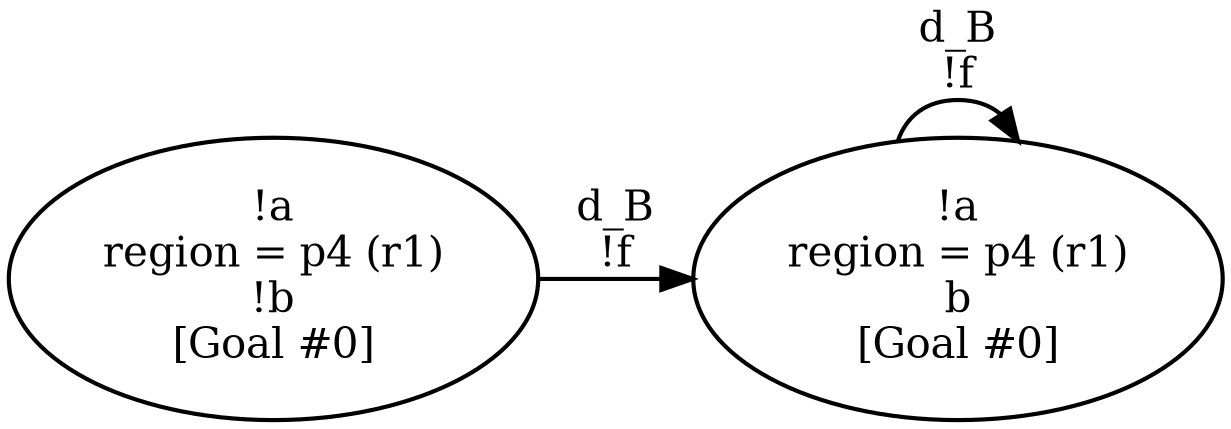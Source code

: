 
digraph A {
    rankdir = LR;
    overlap = false;
    ratio = "compress";
	1 [style="bold", width=0, height=0, fontsize=20, label="!a\nregion = p4 (r1)\nb\n[Goal #0]"];
	0 [style="bold", width=0, height=0, fontsize=20, label="!a\nregion = p4 (r1)\n!b\n[Goal #0]"];
	1 -> 1 [style="bold", arrowsize=1.5, fontsize=20, label="d_B\n!f"];
	0 -> 1 [style="bold", arrowsize=1.5, fontsize=20, label="d_B\n!f"];
} 
